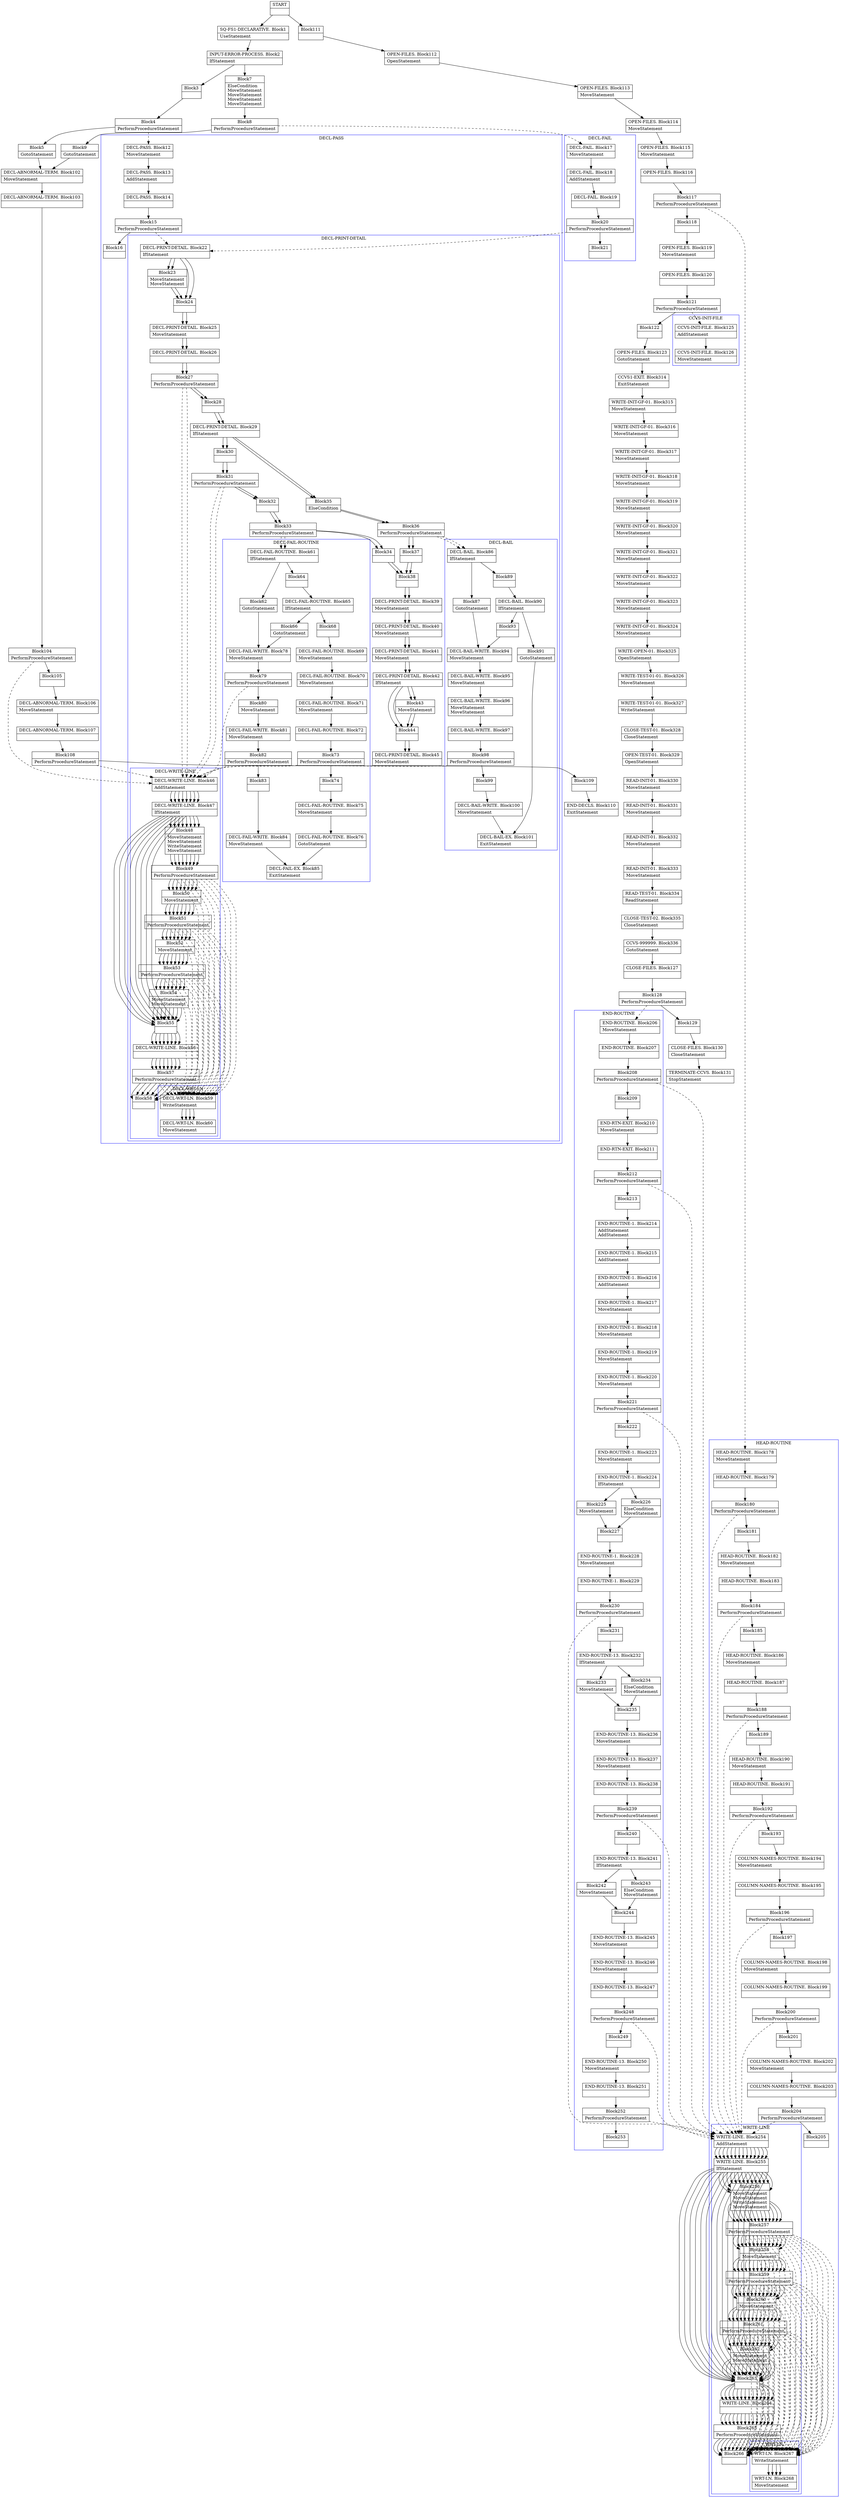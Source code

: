 digraph Cfg {
compound=true;
node [
shape = "record"
]

edge [
arrowtail = "empty"
]
Block0 [
label = "{START|}"
]
Block1 [
label = "{SQ-FS1-DECLARATIVE. Block1|UseStatement\l}"
]
Block2 [
label = "{INPUT-ERROR-PROCESS. Block2|IfStatement\l}"
]
Block3 [
label = "{Block3|}"
]
Block4 [
label = "{Block4|PerformProcedureStatement\l}"
]
subgraph cluster_1{
color = blue;
label = "DECL-PASS";
Block12 [
label = "{DECL-PASS. Block12|MoveStatement\l}"
]
Block13 [
label = "{DECL-PASS. Block13|AddStatement\l}"
]
Block14 [
label = "{DECL-PASS. Block14|}"
]
Block15 [
label = "{Block15|PerformProcedureStatement\l}"
]
subgraph cluster_3{
color = blue;
label = "DECL-PRINT-DETAIL";
Block22 [
label = "{DECL-PRINT-DETAIL. Block22|IfStatement\l}"
]
Block23 [
label = "{Block23|MoveStatement\lMoveStatement\l}"
]
Block24 [
label = "{Block24|}"
]
Block25 [
label = "{DECL-PRINT-DETAIL. Block25|MoveStatement\l}"
]
Block26 [
label = "{DECL-PRINT-DETAIL. Block26|}"
]
Block27 [
label = "{Block27|PerformProcedureStatement\l}"
]
subgraph cluster_5{
color = blue;
label = "DECL-WRITE-LINE";
Block46 [
label = "{DECL-WRITE-LINE. Block46|AddStatement\l}"
]
Block47 [
label = "{DECL-WRITE-LINE. Block47|IfStatement\l}"
]
Block48 [
label = "{Block48|MoveStatement\lMoveStatement\lWriteStatement\lMoveStatement\l}"
]
Block49 [
label = "{Block49|PerformProcedureStatement\l}"
]
subgraph cluster_9{
color = blue;
label = "DECL-WRT-LN";
Block59 [
label = "{DECL-WRT-LN. Block59|WriteStatement\l}"
]
Block60 [
label = "{DECL-WRT-LN. Block60|MoveStatement\l}"
]
Block59 -> Block60

}
Block49 -> Block59 [style=dashed]

Block50 [
label = "{Block50|MoveStatement\l}"
]
Block51 [
label = "{Block51|PerformProcedureStatement\l}"
]
subgraph cluster_10{
color = blue;
label = "DECL-WRT-LN";
Block59 [
label = "{DECL-WRT-LN. Block59|WriteStatement\l}"
]
Block60 [
label = "{DECL-WRT-LN. Block60|MoveStatement\l}"
]
Block59 -> Block60

}
Block51 -> Block59 [style=dashed]

Block52 [
label = "{Block52|MoveStatement\l}"
]
Block53 [
label = "{Block53|PerformProcedureStatement\l}"
]
subgraph cluster_11{
color = blue;
label = "DECL-WRT-LN";
Block59 [
label = "{DECL-WRT-LN. Block59|WriteStatement\l}"
]
Block60 [
label = "{DECL-WRT-LN. Block60|MoveStatement\l}"
]
Block59 -> Block60

}
Block53 -> Block59 [style=dashed]

Block54 [
label = "{Block54|MoveStatement\lMoveStatement\l}"
]
Block55 [
label = "{Block55|}"
]
Block56 [
label = "{DECL-WRITE-LINE. Block56|}"
]
Block57 [
label = "{Block57|PerformProcedureStatement\l}"
]
subgraph cluster_12{
color = blue;
label = "DECL-WRT-LN";
Block59 [
label = "{DECL-WRT-LN. Block59|WriteStatement\l}"
]
Block60 [
label = "{DECL-WRT-LN. Block60|MoveStatement\l}"
]
Block59 -> Block60

}
Block57 -> Block59 [style=dashed]

Block58 [
label = "{Block58|}"
]
Block46 -> Block47
Block47 -> Block48
Block47 -> Block55
Block48 -> Block49
Block49 -> Block50
Block50 -> Block51
Block51 -> Block52
Block52 -> Block53
Block53 -> Block54
Block54 -> Block55
Block55 -> Block56
Block56 -> Block57
Block57 -> Block58

}
Block27 -> Block46 [style=dashed]

Block28 [
label = "{Block28|}"
]
Block29 [
label = "{DECL-PRINT-DETAIL. Block29|IfStatement\l}"
]
Block30 [
label = "{Block30|}"
]
Block31 [
label = "{Block31|PerformProcedureStatement\l}"
]
subgraph cluster_6{
color = blue;
label = "DECL-WRITE-LINE";
Block46 [
label = "{DECL-WRITE-LINE. Block46|AddStatement\l}"
]
Block47 [
label = "{DECL-WRITE-LINE. Block47|IfStatement\l}"
]
Block48 [
label = "{Block48|MoveStatement\lMoveStatement\lWriteStatement\lMoveStatement\l}"
]
Block49 [
label = "{Block49|PerformProcedureStatement\l}"
]
Block49 -> Block59 [style=dashed]

Block50 [
label = "{Block50|MoveStatement\l}"
]
Block51 [
label = "{Block51|PerformProcedureStatement\l}"
]
Block51 -> Block59 [style=dashed]

Block52 [
label = "{Block52|MoveStatement\l}"
]
Block53 [
label = "{Block53|PerformProcedureStatement\l}"
]
Block53 -> Block59 [style=dashed]

Block54 [
label = "{Block54|MoveStatement\lMoveStatement\l}"
]
Block55 [
label = "{Block55|}"
]
Block56 [
label = "{DECL-WRITE-LINE. Block56|}"
]
Block57 [
label = "{Block57|PerformProcedureStatement\l}"
]
Block57 -> Block59 [style=dashed]

Block58 [
label = "{Block58|}"
]
Block46 -> Block47
Block47 -> Block48
Block47 -> Block55
Block48 -> Block49
Block49 -> Block50
Block50 -> Block51
Block51 -> Block52
Block52 -> Block53
Block53 -> Block54
Block54 -> Block55
Block55 -> Block56
Block56 -> Block57
Block57 -> Block58

}
Block31 -> Block46 [style=dashed]

Block32 [
label = "{Block32|}"
]
Block33 [
label = "{Block33|PerformProcedureStatement\l}"
]
subgraph cluster_7{
color = blue;
label = "DECL-FAIL-ROUTINE";
Block61 [
label = "{DECL-FAIL-ROUTINE. Block61|IfStatement\l}"
]
Block62 [
label = "{Block62|GotoStatement\l}"
]
Block78 [
label = "{DECL-FAIL-WRITE. Block78|MoveStatement\l}"
]
Block79 [
label = "{Block79|PerformProcedureStatement\l}"
]
subgraph cluster_14{
color = blue;
label = "DECL-WRITE-LINE";
Block46 [
label = "{DECL-WRITE-LINE. Block46|AddStatement\l}"
]
Block47 [
label = "{DECL-WRITE-LINE. Block47|IfStatement\l}"
]
Block48 [
label = "{Block48|MoveStatement\lMoveStatement\lWriteStatement\lMoveStatement\l}"
]
Block49 [
label = "{Block49|PerformProcedureStatement\l}"
]
Block49 -> Block59 [style=dashed]

Block50 [
label = "{Block50|MoveStatement\l}"
]
Block51 [
label = "{Block51|PerformProcedureStatement\l}"
]
Block51 -> Block59 [style=dashed]

Block52 [
label = "{Block52|MoveStatement\l}"
]
Block53 [
label = "{Block53|PerformProcedureStatement\l}"
]
Block53 -> Block59 [style=dashed]

Block54 [
label = "{Block54|MoveStatement\lMoveStatement\l}"
]
Block55 [
label = "{Block55|}"
]
Block56 [
label = "{DECL-WRITE-LINE. Block56|}"
]
Block57 [
label = "{Block57|PerformProcedureStatement\l}"
]
Block57 -> Block59 [style=dashed]

Block58 [
label = "{Block58|}"
]
Block46 -> Block47
Block47 -> Block48
Block47 -> Block55
Block48 -> Block49
Block49 -> Block50
Block50 -> Block51
Block51 -> Block52
Block52 -> Block53
Block53 -> Block54
Block54 -> Block55
Block55 -> Block56
Block56 -> Block57
Block57 -> Block58

}
Block79 -> Block46 [style=dashed]

Block80 [
label = "{Block80|MoveStatement\l}"
]
Block81 [
label = "{DECL-FAIL-WRITE. Block81|MoveStatement\l}"
]
Block82 [
label = "{Block82|PerformProcedureStatement\l}"
]
subgraph cluster_15{
color = blue;
label = "DECL-WRITE-LINE";
Block46 [
label = "{DECL-WRITE-LINE. Block46|AddStatement\l}"
]
Block47 [
label = "{DECL-WRITE-LINE. Block47|IfStatement\l}"
]
Block48 [
label = "{Block48|MoveStatement\lMoveStatement\lWriteStatement\lMoveStatement\l}"
]
Block49 [
label = "{Block49|PerformProcedureStatement\l}"
]
Block49 -> Block59 [style=dashed]

Block50 [
label = "{Block50|MoveStatement\l}"
]
Block51 [
label = "{Block51|PerformProcedureStatement\l}"
]
Block51 -> Block59 [style=dashed]

Block52 [
label = "{Block52|MoveStatement\l}"
]
Block53 [
label = "{Block53|PerformProcedureStatement\l}"
]
Block53 -> Block59 [style=dashed]

Block54 [
label = "{Block54|MoveStatement\lMoveStatement\l}"
]
Block55 [
label = "{Block55|}"
]
Block56 [
label = "{DECL-WRITE-LINE. Block56|}"
]
Block57 [
label = "{Block57|PerformProcedureStatement\l}"
]
Block57 -> Block59 [style=dashed]

Block58 [
label = "{Block58|}"
]
Block46 -> Block47
Block47 -> Block48
Block47 -> Block55
Block48 -> Block49
Block49 -> Block50
Block50 -> Block51
Block51 -> Block52
Block52 -> Block53
Block53 -> Block54
Block54 -> Block55
Block55 -> Block56
Block56 -> Block57
Block57 -> Block58

}
Block82 -> Block46 [style=dashed]

Block83 [
label = "{Block83|}"
]
Block84 [
label = "{DECL-FAIL-WRITE. Block84|MoveStatement\l}"
]
Block85 [
label = "{DECL-FAIL-EX. Block85|ExitStatement\l}"
]
Block64 [
label = "{Block64|}"
]
Block65 [
label = "{DECL-FAIL-ROUTINE. Block65|IfStatement\l}"
]
Block66 [
label = "{Block66|GotoStatement\l}"
]
Block68 [
label = "{Block68|}"
]
Block69 [
label = "{DECL-FAIL-ROUTINE. Block69|MoveStatement\l}"
]
Block70 [
label = "{DECL-FAIL-ROUTINE. Block70|MoveStatement\l}"
]
Block71 [
label = "{DECL-FAIL-ROUTINE. Block71|MoveStatement\l}"
]
Block72 [
label = "{DECL-FAIL-ROUTINE. Block72|}"
]
Block73 [
label = "{Block73|PerformProcedureStatement\l}"
]
subgraph cluster_13{
color = blue;
label = "DECL-WRITE-LINE";
Block46 [
label = "{DECL-WRITE-LINE. Block46|AddStatement\l}"
]
Block47 [
label = "{DECL-WRITE-LINE. Block47|IfStatement\l}"
]
Block48 [
label = "{Block48|MoveStatement\lMoveStatement\lWriteStatement\lMoveStatement\l}"
]
Block49 [
label = "{Block49|PerformProcedureStatement\l}"
]
Block49 -> Block59 [style=dashed]

Block50 [
label = "{Block50|MoveStatement\l}"
]
Block51 [
label = "{Block51|PerformProcedureStatement\l}"
]
Block51 -> Block59 [style=dashed]

Block52 [
label = "{Block52|MoveStatement\l}"
]
Block53 [
label = "{Block53|PerformProcedureStatement\l}"
]
Block53 -> Block59 [style=dashed]

Block54 [
label = "{Block54|MoveStatement\lMoveStatement\l}"
]
Block55 [
label = "{Block55|}"
]
Block56 [
label = "{DECL-WRITE-LINE. Block56|}"
]
Block57 [
label = "{Block57|PerformProcedureStatement\l}"
]
Block57 -> Block59 [style=dashed]

Block58 [
label = "{Block58|}"
]
Block46 -> Block47
Block47 -> Block48
Block47 -> Block55
Block48 -> Block49
Block49 -> Block50
Block50 -> Block51
Block51 -> Block52
Block52 -> Block53
Block53 -> Block54
Block54 -> Block55
Block55 -> Block56
Block56 -> Block57
Block57 -> Block58

}
Block73 -> Block46 [style=dashed]

Block74 [
label = "{Block74|}"
]
Block75 [
label = "{DECL-FAIL-ROUTINE. Block75|MoveStatement\l}"
]
Block76 [
label = "{DECL-FAIL-ROUTINE. Block76|GotoStatement\l}"
]
Block61 -> Block62
Block61 -> Block64
Block62 -> Block78
Block78 -> Block79
Block79 -> Block80
Block80 -> Block81
Block81 -> Block82
Block82 -> Block83
Block83 -> Block84
Block84 -> Block85
Block64 -> Block65
Block65 -> Block66
Block65 -> Block68
Block66 -> Block78
Block68 -> Block69
Block69 -> Block70
Block70 -> Block71
Block71 -> Block72
Block72 -> Block73
Block73 -> Block74
Block74 -> Block75
Block75 -> Block76
Block76 -> Block85

}
Block33 -> Block61 [style=dashed]

Block34 [
label = "{Block34|}"
]
Block38 [
label = "{Block38|}"
]
Block39 [
label = "{DECL-PRINT-DETAIL. Block39|MoveStatement\l}"
]
Block40 [
label = "{DECL-PRINT-DETAIL. Block40|MoveStatement\l}"
]
Block41 [
label = "{DECL-PRINT-DETAIL. Block41|MoveStatement\l}"
]
Block42 [
label = "{DECL-PRINT-DETAIL. Block42|IfStatement\l}"
]
Block43 [
label = "{Block43|MoveStatement\l}"
]
Block44 [
label = "{Block44|}"
]
Block45 [
label = "{DECL-PRINT-DETAIL. Block45|MoveStatement\l}"
]
Block35 [
label = "{Block35|ElseCondition\l}"
]
Block36 [
label = "{Block36|PerformProcedureStatement\l}"
]
subgraph cluster_8{
color = blue;
label = "DECL-BAIL";
Block86 [
label = "{DECL-BAIL. Block86|IfStatement\l}"
]
Block87 [
label = "{Block87|GotoStatement\l}"
]
Block94 [
label = "{DECL-BAIL-WRITE. Block94|MoveStatement\l}"
]
Block95 [
label = "{DECL-BAIL-WRITE. Block95|MoveStatement\l}"
]
Block96 [
label = "{DECL-BAIL-WRITE. Block96|MoveStatement\lMoveStatement\l}"
]
Block97 [
label = "{DECL-BAIL-WRITE. Block97|}"
]
Block98 [
label = "{Block98|PerformProcedureStatement\l}"
]
subgraph cluster_16{
color = blue;
label = "DECL-WRITE-LINE";
Block46 [
label = "{DECL-WRITE-LINE. Block46|AddStatement\l}"
]
Block47 [
label = "{DECL-WRITE-LINE. Block47|IfStatement\l}"
]
Block48 [
label = "{Block48|MoveStatement\lMoveStatement\lWriteStatement\lMoveStatement\l}"
]
Block49 [
label = "{Block49|PerformProcedureStatement\l}"
]
Block49 -> Block59 [style=dashed]

Block50 [
label = "{Block50|MoveStatement\l}"
]
Block51 [
label = "{Block51|PerformProcedureStatement\l}"
]
Block51 -> Block59 [style=dashed]

Block52 [
label = "{Block52|MoveStatement\l}"
]
Block53 [
label = "{Block53|PerformProcedureStatement\l}"
]
Block53 -> Block59 [style=dashed]

Block54 [
label = "{Block54|MoveStatement\lMoveStatement\l}"
]
Block55 [
label = "{Block55|}"
]
Block56 [
label = "{DECL-WRITE-LINE. Block56|}"
]
Block57 [
label = "{Block57|PerformProcedureStatement\l}"
]
Block57 -> Block59 [style=dashed]

Block58 [
label = "{Block58|}"
]
Block46 -> Block47
Block47 -> Block48
Block47 -> Block55
Block48 -> Block49
Block49 -> Block50
Block50 -> Block51
Block51 -> Block52
Block52 -> Block53
Block53 -> Block54
Block54 -> Block55
Block55 -> Block56
Block56 -> Block57
Block57 -> Block58

}
Block98 -> Block46 [style=dashed]

Block99 [
label = "{Block99|}"
]
Block100 [
label = "{DECL-BAIL-WRITE. Block100|MoveStatement\l}"
]
Block101 [
label = "{DECL-BAIL-EX. Block101|ExitStatement\l}"
]
Block89 [
label = "{Block89|}"
]
Block90 [
label = "{DECL-BAIL. Block90|IfStatement\l}"
]
Block91 [
label = "{Block91|GotoStatement\l}"
]
Block93 [
label = "{Block93|}"
]
Block86 -> Block87
Block86 -> Block89
Block87 -> Block94
Block94 -> Block95
Block95 -> Block96
Block96 -> Block97
Block97 -> Block98
Block98 -> Block99
Block99 -> Block100
Block100 -> Block101
Block89 -> Block90
Block90 -> Block91
Block90 -> Block93
Block91 -> Block101
Block93 -> Block94

}
Block36 -> Block86 [style=dashed]

Block37 [
label = "{Block37|}"
]
Block22 -> Block23
Block22 -> Block24
Block23 -> Block24
Block24 -> Block25
Block25 -> Block26
Block26 -> Block27
Block27 -> Block28
Block28 -> Block29
Block29 -> Block30
Block29 -> Block35
Block30 -> Block31
Block31 -> Block32
Block32 -> Block33
Block33 -> Block34
Block34 -> Block38
Block38 -> Block39
Block39 -> Block40
Block40 -> Block41
Block41 -> Block42
Block42 -> Block43
Block42 -> Block44
Block43 -> Block44
Block44 -> Block45
Block35 -> Block36
Block36 -> Block37
Block37 -> Block38

}
Block15 -> Block22 [style=dashed]

Block16 [
label = "{Block16|}"
]
Block12 -> Block13
Block13 -> Block14
Block14 -> Block15
Block15 -> Block16

}
Block4 -> Block12 [style=dashed]

Block5 [
label = "{Block5|GotoStatement\l}"
]
Block102 [
label = "{DECL-ABNORMAL-TERM. Block102|MoveStatement\l}"
]
Block103 [
label = "{DECL-ABNORMAL-TERM. Block103|}"
]
Block104 [
label = "{Block104|PerformProcedureStatement\l}"
]
subgraph cluster_17{
color = blue;
label = "DECL-WRITE-LINE";
Block46 [
label = "{DECL-WRITE-LINE. Block46|AddStatement\l}"
]
Block47 [
label = "{DECL-WRITE-LINE. Block47|IfStatement\l}"
]
Block48 [
label = "{Block48|MoveStatement\lMoveStatement\lWriteStatement\lMoveStatement\l}"
]
Block49 [
label = "{Block49|PerformProcedureStatement\l}"
]
Block49 -> Block59 [style=dashed]

Block50 [
label = "{Block50|MoveStatement\l}"
]
Block51 [
label = "{Block51|PerformProcedureStatement\l}"
]
Block51 -> Block59 [style=dashed]

Block52 [
label = "{Block52|MoveStatement\l}"
]
Block53 [
label = "{Block53|PerformProcedureStatement\l}"
]
Block53 -> Block59 [style=dashed]

Block54 [
label = "{Block54|MoveStatement\lMoveStatement\l}"
]
Block55 [
label = "{Block55|}"
]
Block56 [
label = "{DECL-WRITE-LINE. Block56|}"
]
Block57 [
label = "{Block57|PerformProcedureStatement\l}"
]
Block57 -> Block59 [style=dashed]

Block58 [
label = "{Block58|}"
]
Block46 -> Block47
Block47 -> Block48
Block47 -> Block55
Block48 -> Block49
Block49 -> Block50
Block50 -> Block51
Block51 -> Block52
Block52 -> Block53
Block53 -> Block54
Block54 -> Block55
Block55 -> Block56
Block56 -> Block57
Block57 -> Block58

}
Block104 -> Block46 [style=dashed]

Block105 [
label = "{Block105|}"
]
Block106 [
label = "{DECL-ABNORMAL-TERM. Block106|MoveStatement\l}"
]
Block107 [
label = "{DECL-ABNORMAL-TERM. Block107|}"
]
Block108 [
label = "{Block108|PerformProcedureStatement\l}"
]
subgraph cluster_18{
color = blue;
label = "DECL-WRITE-LINE";
Block46 [
label = "{DECL-WRITE-LINE. Block46|AddStatement\l}"
]
Block47 [
label = "{DECL-WRITE-LINE. Block47|IfStatement\l}"
]
Block48 [
label = "{Block48|MoveStatement\lMoveStatement\lWriteStatement\lMoveStatement\l}"
]
Block49 [
label = "{Block49|PerformProcedureStatement\l}"
]
Block49 -> Block59 [style=dashed]

Block50 [
label = "{Block50|MoveStatement\l}"
]
Block51 [
label = "{Block51|PerformProcedureStatement\l}"
]
Block51 -> Block59 [style=dashed]

Block52 [
label = "{Block52|MoveStatement\l}"
]
Block53 [
label = "{Block53|PerformProcedureStatement\l}"
]
Block53 -> Block59 [style=dashed]

Block54 [
label = "{Block54|MoveStatement\lMoveStatement\l}"
]
Block55 [
label = "{Block55|}"
]
Block56 [
label = "{DECL-WRITE-LINE. Block56|}"
]
Block57 [
label = "{Block57|PerformProcedureStatement\l}"
]
Block57 -> Block59 [style=dashed]

Block58 [
label = "{Block58|}"
]
Block46 -> Block47
Block47 -> Block48
Block47 -> Block55
Block48 -> Block49
Block49 -> Block50
Block50 -> Block51
Block51 -> Block52
Block52 -> Block53
Block53 -> Block54
Block54 -> Block55
Block55 -> Block56
Block56 -> Block57
Block57 -> Block58

}
Block108 -> Block46 [style=dashed]

Block109 [
label = "{Block109|}"
]
Block110 [
label = "{END-DECLS. Block110|ExitStatement\l}"
]
Block7 [
label = "{Block7|ElseCondition\lMoveStatement\lMoveStatement\lMoveStatement\lMoveStatement\l}"
]
Block8 [
label = "{Block8|PerformProcedureStatement\l}"
]
subgraph cluster_2{
color = blue;
label = "DECL-FAIL";
Block17 [
label = "{DECL-FAIL. Block17|MoveStatement\l}"
]
Block18 [
label = "{DECL-FAIL. Block18|AddStatement\l}"
]
Block19 [
label = "{DECL-FAIL. Block19|}"
]
Block20 [
label = "{Block20|PerformProcedureStatement\l}"
]
subgraph cluster_4{
color = blue;
label = "DECL-PRINT-DETAIL";
Block22 [
label = "{DECL-PRINT-DETAIL. Block22|IfStatement\l}"
]
Block23 [
label = "{Block23|MoveStatement\lMoveStatement\l}"
]
Block24 [
label = "{Block24|}"
]
Block25 [
label = "{DECL-PRINT-DETAIL. Block25|MoveStatement\l}"
]
Block26 [
label = "{DECL-PRINT-DETAIL. Block26|}"
]
Block27 [
label = "{Block27|PerformProcedureStatement\l}"
]
Block27 -> Block46 [style=dashed]

Block28 [
label = "{Block28|}"
]
Block29 [
label = "{DECL-PRINT-DETAIL. Block29|IfStatement\l}"
]
Block30 [
label = "{Block30|}"
]
Block31 [
label = "{Block31|PerformProcedureStatement\l}"
]
Block31 -> Block46 [style=dashed]

Block32 [
label = "{Block32|}"
]
Block33 [
label = "{Block33|PerformProcedureStatement\l}"
]
Block33 -> Block61 [style=dashed]

Block34 [
label = "{Block34|}"
]
Block38 [
label = "{Block38|}"
]
Block39 [
label = "{DECL-PRINT-DETAIL. Block39|MoveStatement\l}"
]
Block40 [
label = "{DECL-PRINT-DETAIL. Block40|MoveStatement\l}"
]
Block41 [
label = "{DECL-PRINT-DETAIL. Block41|MoveStatement\l}"
]
Block42 [
label = "{DECL-PRINT-DETAIL. Block42|IfStatement\l}"
]
Block43 [
label = "{Block43|MoveStatement\l}"
]
Block44 [
label = "{Block44|}"
]
Block45 [
label = "{DECL-PRINT-DETAIL. Block45|MoveStatement\l}"
]
Block35 [
label = "{Block35|ElseCondition\l}"
]
Block36 [
label = "{Block36|PerformProcedureStatement\l}"
]
Block36 -> Block86 [style=dashed]

Block37 [
label = "{Block37|}"
]
Block22 -> Block23
Block22 -> Block24
Block23 -> Block24
Block24 -> Block25
Block25 -> Block26
Block26 -> Block27
Block27 -> Block28
Block28 -> Block29
Block29 -> Block30
Block29 -> Block35
Block30 -> Block31
Block31 -> Block32
Block32 -> Block33
Block33 -> Block34
Block34 -> Block38
Block38 -> Block39
Block39 -> Block40
Block40 -> Block41
Block41 -> Block42
Block42 -> Block43
Block42 -> Block44
Block43 -> Block44
Block44 -> Block45
Block35 -> Block36
Block36 -> Block37
Block37 -> Block38

}
Block20 -> Block22 [style=dashed]

Block21 [
label = "{Block21|}"
]
Block17 -> Block18
Block18 -> Block19
Block19 -> Block20
Block20 -> Block21

}
Block8 -> Block17 [style=dashed]

Block9 [
label = "{Block9|GotoStatement\l}"
]
Block111 [
label = "{Block111|}"
]
Block112 [
label = "{OPEN-FILES. Block112|OpenStatement\l}"
]
Block113 [
label = "{OPEN-FILES. Block113|MoveStatement\l}"
]
Block114 [
label = "{OPEN-FILES. Block114|MoveStatement\l}"
]
Block115 [
label = "{OPEN-FILES. Block115|MoveStatement\l}"
]
Block116 [
label = "{OPEN-FILES. Block116|}"
]
Block117 [
label = "{Block117|PerformProcedureStatement\l}"
]
subgraph cluster_19{
color = blue;
label = "HEAD-ROUTINE";
Block178 [
label = "{HEAD-ROUTINE. Block178|MoveStatement\l}"
]
Block179 [
label = "{HEAD-ROUTINE. Block179|}"
]
Block180 [
label = "{Block180|PerformProcedureStatement\l}"
]
subgraph cluster_30{
color = blue;
label = "WRITE-LINE";
Block254 [
label = "{WRITE-LINE. Block254|AddStatement\l}"
]
Block255 [
label = "{WRITE-LINE. Block255|IfStatement\l}"
]
Block256 [
label = "{Block256|MoveStatement\lMoveStatement\lWriteStatement\lMoveStatement\l}"
]
Block257 [
label = "{Block257|PerformProcedureStatement\l}"
]
subgraph cluster_44{
color = blue;
label = "WRT-LN";
Block267 [
label = "{WRT-LN. Block267|WriteStatement\l}"
]
Block268 [
label = "{WRT-LN. Block268|MoveStatement\l}"
]
Block267 -> Block268

}
Block257 -> Block267 [style=dashed]

Block258 [
label = "{Block258|MoveStatement\l}"
]
Block259 [
label = "{Block259|PerformProcedureStatement\l}"
]
subgraph cluster_45{
color = blue;
label = "WRT-LN";
Block267 [
label = "{WRT-LN. Block267|WriteStatement\l}"
]
Block268 [
label = "{WRT-LN. Block268|MoveStatement\l}"
]
Block267 -> Block268

}
Block259 -> Block267 [style=dashed]

Block260 [
label = "{Block260|MoveStatement\l}"
]
Block261 [
label = "{Block261|PerformProcedureStatement\l}"
]
subgraph cluster_46{
color = blue;
label = "WRT-LN";
Block267 [
label = "{WRT-LN. Block267|WriteStatement\l}"
]
Block268 [
label = "{WRT-LN. Block268|MoveStatement\l}"
]
Block267 -> Block268

}
Block261 -> Block267 [style=dashed]

Block262 [
label = "{Block262|MoveStatement\lMoveStatement\l}"
]
Block263 [
label = "{Block263|}"
]
Block264 [
label = "{WRITE-LINE. Block264|}"
]
Block265 [
label = "{Block265|PerformProcedureStatement\l}"
]
subgraph cluster_47{
color = blue;
label = "WRT-LN";
Block267 [
label = "{WRT-LN. Block267|WriteStatement\l}"
]
Block268 [
label = "{WRT-LN. Block268|MoveStatement\l}"
]
Block267 -> Block268

}
Block265 -> Block267 [style=dashed]

Block266 [
label = "{Block266|}"
]
Block254 -> Block255
Block255 -> Block256
Block255 -> Block263
Block256 -> Block257
Block257 -> Block258
Block258 -> Block259
Block259 -> Block260
Block260 -> Block261
Block261 -> Block262
Block262 -> Block263
Block263 -> Block264
Block264 -> Block265
Block265 -> Block266

}
Block180 -> Block254 [style=dashed]

Block181 [
label = "{Block181|}"
]
Block182 [
label = "{HEAD-ROUTINE. Block182|MoveStatement\l}"
]
Block183 [
label = "{HEAD-ROUTINE. Block183|}"
]
Block184 [
label = "{Block184|PerformProcedureStatement\l}"
]
subgraph cluster_31{
color = blue;
label = "WRITE-LINE";
Block254 [
label = "{WRITE-LINE. Block254|AddStatement\l}"
]
Block255 [
label = "{WRITE-LINE. Block255|IfStatement\l}"
]
Block256 [
label = "{Block256|MoveStatement\lMoveStatement\lWriteStatement\lMoveStatement\l}"
]
Block257 [
label = "{Block257|PerformProcedureStatement\l}"
]
Block257 -> Block267 [style=dashed]

Block258 [
label = "{Block258|MoveStatement\l}"
]
Block259 [
label = "{Block259|PerformProcedureStatement\l}"
]
Block259 -> Block267 [style=dashed]

Block260 [
label = "{Block260|MoveStatement\l}"
]
Block261 [
label = "{Block261|PerformProcedureStatement\l}"
]
Block261 -> Block267 [style=dashed]

Block262 [
label = "{Block262|MoveStatement\lMoveStatement\l}"
]
Block263 [
label = "{Block263|}"
]
Block264 [
label = "{WRITE-LINE. Block264|}"
]
Block265 [
label = "{Block265|PerformProcedureStatement\l}"
]
Block265 -> Block267 [style=dashed]

Block266 [
label = "{Block266|}"
]
Block254 -> Block255
Block255 -> Block256
Block255 -> Block263
Block256 -> Block257
Block257 -> Block258
Block258 -> Block259
Block259 -> Block260
Block260 -> Block261
Block261 -> Block262
Block262 -> Block263
Block263 -> Block264
Block264 -> Block265
Block265 -> Block266

}
Block184 -> Block254 [style=dashed]

Block185 [
label = "{Block185|}"
]
Block186 [
label = "{HEAD-ROUTINE. Block186|MoveStatement\l}"
]
Block187 [
label = "{HEAD-ROUTINE. Block187|}"
]
Block188 [
label = "{Block188|PerformProcedureStatement\l}"
]
subgraph cluster_32{
color = blue;
label = "WRITE-LINE";
Block254 [
label = "{WRITE-LINE. Block254|AddStatement\l}"
]
Block255 [
label = "{WRITE-LINE. Block255|IfStatement\l}"
]
Block256 [
label = "{Block256|MoveStatement\lMoveStatement\lWriteStatement\lMoveStatement\l}"
]
Block257 [
label = "{Block257|PerformProcedureStatement\l}"
]
Block257 -> Block267 [style=dashed]

Block258 [
label = "{Block258|MoveStatement\l}"
]
Block259 [
label = "{Block259|PerformProcedureStatement\l}"
]
Block259 -> Block267 [style=dashed]

Block260 [
label = "{Block260|MoveStatement\l}"
]
Block261 [
label = "{Block261|PerformProcedureStatement\l}"
]
Block261 -> Block267 [style=dashed]

Block262 [
label = "{Block262|MoveStatement\lMoveStatement\l}"
]
Block263 [
label = "{Block263|}"
]
Block264 [
label = "{WRITE-LINE. Block264|}"
]
Block265 [
label = "{Block265|PerformProcedureStatement\l}"
]
Block265 -> Block267 [style=dashed]

Block266 [
label = "{Block266|}"
]
Block254 -> Block255
Block255 -> Block256
Block255 -> Block263
Block256 -> Block257
Block257 -> Block258
Block258 -> Block259
Block259 -> Block260
Block260 -> Block261
Block261 -> Block262
Block262 -> Block263
Block263 -> Block264
Block264 -> Block265
Block265 -> Block266

}
Block188 -> Block254 [style=dashed]

Block189 [
label = "{Block189|}"
]
Block190 [
label = "{HEAD-ROUTINE. Block190|MoveStatement\l}"
]
Block191 [
label = "{HEAD-ROUTINE. Block191|}"
]
Block192 [
label = "{Block192|PerformProcedureStatement\l}"
]
subgraph cluster_33{
color = blue;
label = "WRITE-LINE";
Block254 [
label = "{WRITE-LINE. Block254|AddStatement\l}"
]
Block255 [
label = "{WRITE-LINE. Block255|IfStatement\l}"
]
Block256 [
label = "{Block256|MoveStatement\lMoveStatement\lWriteStatement\lMoveStatement\l}"
]
Block257 [
label = "{Block257|PerformProcedureStatement\l}"
]
Block257 -> Block267 [style=dashed]

Block258 [
label = "{Block258|MoveStatement\l}"
]
Block259 [
label = "{Block259|PerformProcedureStatement\l}"
]
Block259 -> Block267 [style=dashed]

Block260 [
label = "{Block260|MoveStatement\l}"
]
Block261 [
label = "{Block261|PerformProcedureStatement\l}"
]
Block261 -> Block267 [style=dashed]

Block262 [
label = "{Block262|MoveStatement\lMoveStatement\l}"
]
Block263 [
label = "{Block263|}"
]
Block264 [
label = "{WRITE-LINE. Block264|}"
]
Block265 [
label = "{Block265|PerformProcedureStatement\l}"
]
Block265 -> Block267 [style=dashed]

Block266 [
label = "{Block266|}"
]
Block254 -> Block255
Block255 -> Block256
Block255 -> Block263
Block256 -> Block257
Block257 -> Block258
Block258 -> Block259
Block259 -> Block260
Block260 -> Block261
Block261 -> Block262
Block262 -> Block263
Block263 -> Block264
Block264 -> Block265
Block265 -> Block266

}
Block192 -> Block254 [style=dashed]

Block193 [
label = "{Block193|}"
]
Block194 [
label = "{COLUMN-NAMES-ROUTINE. Block194|MoveStatement\l}"
]
Block195 [
label = "{COLUMN-NAMES-ROUTINE. Block195|}"
]
Block196 [
label = "{Block196|PerformProcedureStatement\l}"
]
subgraph cluster_34{
color = blue;
label = "WRITE-LINE";
Block254 [
label = "{WRITE-LINE. Block254|AddStatement\l}"
]
Block255 [
label = "{WRITE-LINE. Block255|IfStatement\l}"
]
Block256 [
label = "{Block256|MoveStatement\lMoveStatement\lWriteStatement\lMoveStatement\l}"
]
Block257 [
label = "{Block257|PerformProcedureStatement\l}"
]
Block257 -> Block267 [style=dashed]

Block258 [
label = "{Block258|MoveStatement\l}"
]
Block259 [
label = "{Block259|PerformProcedureStatement\l}"
]
Block259 -> Block267 [style=dashed]

Block260 [
label = "{Block260|MoveStatement\l}"
]
Block261 [
label = "{Block261|PerformProcedureStatement\l}"
]
Block261 -> Block267 [style=dashed]

Block262 [
label = "{Block262|MoveStatement\lMoveStatement\l}"
]
Block263 [
label = "{Block263|}"
]
Block264 [
label = "{WRITE-LINE. Block264|}"
]
Block265 [
label = "{Block265|PerformProcedureStatement\l}"
]
Block265 -> Block267 [style=dashed]

Block266 [
label = "{Block266|}"
]
Block254 -> Block255
Block255 -> Block256
Block255 -> Block263
Block256 -> Block257
Block257 -> Block258
Block258 -> Block259
Block259 -> Block260
Block260 -> Block261
Block261 -> Block262
Block262 -> Block263
Block263 -> Block264
Block264 -> Block265
Block265 -> Block266

}
Block196 -> Block254 [style=dashed]

Block197 [
label = "{Block197|}"
]
Block198 [
label = "{COLUMN-NAMES-ROUTINE. Block198|MoveStatement\l}"
]
Block199 [
label = "{COLUMN-NAMES-ROUTINE. Block199|}"
]
Block200 [
label = "{Block200|PerformProcedureStatement\l}"
]
subgraph cluster_35{
color = blue;
label = "WRITE-LINE";
Block254 [
label = "{WRITE-LINE. Block254|AddStatement\l}"
]
Block255 [
label = "{WRITE-LINE. Block255|IfStatement\l}"
]
Block256 [
label = "{Block256|MoveStatement\lMoveStatement\lWriteStatement\lMoveStatement\l}"
]
Block257 [
label = "{Block257|PerformProcedureStatement\l}"
]
Block257 -> Block267 [style=dashed]

Block258 [
label = "{Block258|MoveStatement\l}"
]
Block259 [
label = "{Block259|PerformProcedureStatement\l}"
]
Block259 -> Block267 [style=dashed]

Block260 [
label = "{Block260|MoveStatement\l}"
]
Block261 [
label = "{Block261|PerformProcedureStatement\l}"
]
Block261 -> Block267 [style=dashed]

Block262 [
label = "{Block262|MoveStatement\lMoveStatement\l}"
]
Block263 [
label = "{Block263|}"
]
Block264 [
label = "{WRITE-LINE. Block264|}"
]
Block265 [
label = "{Block265|PerformProcedureStatement\l}"
]
Block265 -> Block267 [style=dashed]

Block266 [
label = "{Block266|}"
]
Block254 -> Block255
Block255 -> Block256
Block255 -> Block263
Block256 -> Block257
Block257 -> Block258
Block258 -> Block259
Block259 -> Block260
Block260 -> Block261
Block261 -> Block262
Block262 -> Block263
Block263 -> Block264
Block264 -> Block265
Block265 -> Block266

}
Block200 -> Block254 [style=dashed]

Block201 [
label = "{Block201|}"
]
Block202 [
label = "{COLUMN-NAMES-ROUTINE. Block202|MoveStatement\l}"
]
Block203 [
label = "{COLUMN-NAMES-ROUTINE. Block203|}"
]
Block204 [
label = "{Block204|PerformProcedureStatement\l}"
]
subgraph cluster_36{
color = blue;
label = "WRITE-LINE";
Block254 [
label = "{WRITE-LINE. Block254|AddStatement\l}"
]
Block255 [
label = "{WRITE-LINE. Block255|IfStatement\l}"
]
Block256 [
label = "{Block256|MoveStatement\lMoveStatement\lWriteStatement\lMoveStatement\l}"
]
Block257 [
label = "{Block257|PerformProcedureStatement\l}"
]
Block257 -> Block267 [style=dashed]

Block258 [
label = "{Block258|MoveStatement\l}"
]
Block259 [
label = "{Block259|PerformProcedureStatement\l}"
]
Block259 -> Block267 [style=dashed]

Block260 [
label = "{Block260|MoveStatement\l}"
]
Block261 [
label = "{Block261|PerformProcedureStatement\l}"
]
Block261 -> Block267 [style=dashed]

Block262 [
label = "{Block262|MoveStatement\lMoveStatement\l}"
]
Block263 [
label = "{Block263|}"
]
Block264 [
label = "{WRITE-LINE. Block264|}"
]
Block265 [
label = "{Block265|PerformProcedureStatement\l}"
]
Block265 -> Block267 [style=dashed]

Block266 [
label = "{Block266|}"
]
Block254 -> Block255
Block255 -> Block256
Block255 -> Block263
Block256 -> Block257
Block257 -> Block258
Block258 -> Block259
Block259 -> Block260
Block260 -> Block261
Block261 -> Block262
Block262 -> Block263
Block263 -> Block264
Block264 -> Block265
Block265 -> Block266

}
Block204 -> Block254 [style=dashed]

Block205 [
label = "{Block205|}"
]
Block178 -> Block179
Block179 -> Block180
Block180 -> Block181
Block181 -> Block182
Block182 -> Block183
Block183 -> Block184
Block184 -> Block185
Block185 -> Block186
Block186 -> Block187
Block187 -> Block188
Block188 -> Block189
Block189 -> Block190
Block190 -> Block191
Block191 -> Block192
Block192 -> Block193
Block193 -> Block194
Block194 -> Block195
Block195 -> Block196
Block196 -> Block197
Block197 -> Block198
Block198 -> Block199
Block199 -> Block200
Block200 -> Block201
Block201 -> Block202
Block202 -> Block203
Block203 -> Block204
Block204 -> Block205

}
Block117 -> Block178 [style=dashed]

Block118 [
label = "{Block118|}"
]
Block119 [
label = "{OPEN-FILES. Block119|MoveStatement\l}"
]
Block120 [
label = "{OPEN-FILES. Block120|}"
]
Block121 [
label = "{Block121|PerformProcedureStatement\l}"
]
subgraph cluster_20{
color = blue;
label = "CCVS-INIT-FILE";
Block125 [
label = "{CCVS-INIT-FILE. Block125|AddStatement\l}"
]
Block126 [
label = "{CCVS-INIT-FILE. Block126|MoveStatement\l}"
]
Block125 -> Block126

}
Block121 -> Block125 [style=dashed]

Block122 [
label = "{Block122|}"
]
Block123 [
label = "{OPEN-FILES. Block123|GotoStatement\l}"
]
Block314 [
label = "{CCVS1-EXIT. Block314|ExitStatement\l}"
]
Block315 [
label = "{WRITE-INIT-GF-01. Block315|MoveStatement\l}"
]
Block316 [
label = "{WRITE-INIT-GF-01. Block316|MoveStatement\l}"
]
Block317 [
label = "{WRITE-INIT-GF-01. Block317|MoveStatement\l}"
]
Block318 [
label = "{WRITE-INIT-GF-01. Block318|MoveStatement\l}"
]
Block319 [
label = "{WRITE-INIT-GF-01. Block319|MoveStatement\l}"
]
Block320 [
label = "{WRITE-INIT-GF-01. Block320|MoveStatement\l}"
]
Block321 [
label = "{WRITE-INIT-GF-01. Block321|MoveStatement\l}"
]
Block322 [
label = "{WRITE-INIT-GF-01. Block322|MoveStatement\l}"
]
Block323 [
label = "{WRITE-INIT-GF-01. Block323|MoveStatement\l}"
]
Block324 [
label = "{WRITE-INIT-GF-01. Block324|MoveStatement\l}"
]
Block325 [
label = "{WRITE-OPEN-01. Block325|OpenStatement\l}"
]
Block326 [
label = "{WRITE-TEST-01-01. Block326|MoveStatement\l}"
]
Block327 [
label = "{WRITE-TEST-01-01. Block327|WriteStatement\l}"
]
Block328 [
label = "{CLOSE-TEST-01. Block328|CloseStatement\l}"
]
Block329 [
label = "{OPEN-TEST-01. Block329|OpenStatement\l}"
]
Block330 [
label = "{READ-INIT-01. Block330|MoveStatement\l}"
]
Block331 [
label = "{READ-INIT-01. Block331|MoveStatement\l}"
]
Block332 [
label = "{READ-INIT-01. Block332|MoveStatement\l}"
]
Block333 [
label = "{READ-INIT-01. Block333|MoveStatement\l}"
]
Block334 [
label = "{READ-TEST-01. Block334|ReadStatement\l}"
]
Block335 [
label = "{CLOSE-TEST-02. Block335|CloseStatement\l}"
]
Block336 [
label = "{CCVS-999999. Block336|GotoStatement\l}"
]
Block127 [
label = "{CLOSE-FILES. Block127|}"
]
Block128 [
label = "{Block128|PerformProcedureStatement\l}"
]
subgraph cluster_21{
color = blue;
label = "END-ROUTINE";
Block206 [
label = "{END-ROUTINE. Block206|MoveStatement\l}"
]
Block207 [
label = "{END-ROUTINE. Block207|}"
]
Block208 [
label = "{Block208|PerformProcedureStatement\l}"
]
subgraph cluster_37{
color = blue;
label = "WRITE-LINE";
Block254 [
label = "{WRITE-LINE. Block254|AddStatement\l}"
]
Block255 [
label = "{WRITE-LINE. Block255|IfStatement\l}"
]
Block256 [
label = "{Block256|MoveStatement\lMoveStatement\lWriteStatement\lMoveStatement\l}"
]
Block257 [
label = "{Block257|PerformProcedureStatement\l}"
]
Block257 -> Block267 [style=dashed]

Block258 [
label = "{Block258|MoveStatement\l}"
]
Block259 [
label = "{Block259|PerformProcedureStatement\l}"
]
Block259 -> Block267 [style=dashed]

Block260 [
label = "{Block260|MoveStatement\l}"
]
Block261 [
label = "{Block261|PerformProcedureStatement\l}"
]
Block261 -> Block267 [style=dashed]

Block262 [
label = "{Block262|MoveStatement\lMoveStatement\l}"
]
Block263 [
label = "{Block263|}"
]
Block264 [
label = "{WRITE-LINE. Block264|}"
]
Block265 [
label = "{Block265|PerformProcedureStatement\l}"
]
Block265 -> Block267 [style=dashed]

Block266 [
label = "{Block266|}"
]
Block254 -> Block255
Block255 -> Block256
Block255 -> Block263
Block256 -> Block257
Block257 -> Block258
Block258 -> Block259
Block259 -> Block260
Block260 -> Block261
Block261 -> Block262
Block262 -> Block263
Block263 -> Block264
Block264 -> Block265
Block265 -> Block266

}
Block208 -> Block254 [style=dashed]

Block209 [
label = "{Block209|}"
]
Block210 [
label = "{END-RTN-EXIT. Block210|MoveStatement\l}"
]
Block211 [
label = "{END-RTN-EXIT. Block211|}"
]
Block212 [
label = "{Block212|PerformProcedureStatement\l}"
]
subgraph cluster_38{
color = blue;
label = "WRITE-LINE";
Block254 [
label = "{WRITE-LINE. Block254|AddStatement\l}"
]
Block255 [
label = "{WRITE-LINE. Block255|IfStatement\l}"
]
Block256 [
label = "{Block256|MoveStatement\lMoveStatement\lWriteStatement\lMoveStatement\l}"
]
Block257 [
label = "{Block257|PerformProcedureStatement\l}"
]
Block257 -> Block267 [style=dashed]

Block258 [
label = "{Block258|MoveStatement\l}"
]
Block259 [
label = "{Block259|PerformProcedureStatement\l}"
]
Block259 -> Block267 [style=dashed]

Block260 [
label = "{Block260|MoveStatement\l}"
]
Block261 [
label = "{Block261|PerformProcedureStatement\l}"
]
Block261 -> Block267 [style=dashed]

Block262 [
label = "{Block262|MoveStatement\lMoveStatement\l}"
]
Block263 [
label = "{Block263|}"
]
Block264 [
label = "{WRITE-LINE. Block264|}"
]
Block265 [
label = "{Block265|PerformProcedureStatement\l}"
]
Block265 -> Block267 [style=dashed]

Block266 [
label = "{Block266|}"
]
Block254 -> Block255
Block255 -> Block256
Block255 -> Block263
Block256 -> Block257
Block257 -> Block258
Block258 -> Block259
Block259 -> Block260
Block260 -> Block261
Block261 -> Block262
Block262 -> Block263
Block263 -> Block264
Block264 -> Block265
Block265 -> Block266

}
Block212 -> Block254 [style=dashed]

Block213 [
label = "{Block213|}"
]
Block214 [
label = "{END-ROUTINE-1. Block214|AddStatement\lAddStatement\l}"
]
Block215 [
label = "{END-ROUTINE-1. Block215|AddStatement\l}"
]
Block216 [
label = "{END-ROUTINE-1. Block216|AddStatement\l}"
]
Block217 [
label = "{END-ROUTINE-1. Block217|MoveStatement\l}"
]
Block218 [
label = "{END-ROUTINE-1. Block218|MoveStatement\l}"
]
Block219 [
label = "{END-ROUTINE-1. Block219|MoveStatement\l}"
]
Block220 [
label = "{END-ROUTINE-1. Block220|MoveStatement\l}"
]
Block221 [
label = "{Block221|PerformProcedureStatement\l}"
]
subgraph cluster_39{
color = blue;
label = "WRITE-LINE";
Block254 [
label = "{WRITE-LINE. Block254|AddStatement\l}"
]
Block255 [
label = "{WRITE-LINE. Block255|IfStatement\l}"
]
Block256 [
label = "{Block256|MoveStatement\lMoveStatement\lWriteStatement\lMoveStatement\l}"
]
Block257 [
label = "{Block257|PerformProcedureStatement\l}"
]
Block257 -> Block267 [style=dashed]

Block258 [
label = "{Block258|MoveStatement\l}"
]
Block259 [
label = "{Block259|PerformProcedureStatement\l}"
]
Block259 -> Block267 [style=dashed]

Block260 [
label = "{Block260|MoveStatement\l}"
]
Block261 [
label = "{Block261|PerformProcedureStatement\l}"
]
Block261 -> Block267 [style=dashed]

Block262 [
label = "{Block262|MoveStatement\lMoveStatement\l}"
]
Block263 [
label = "{Block263|}"
]
Block264 [
label = "{WRITE-LINE. Block264|}"
]
Block265 [
label = "{Block265|PerformProcedureStatement\l}"
]
Block265 -> Block267 [style=dashed]

Block266 [
label = "{Block266|}"
]
Block254 -> Block255
Block255 -> Block256
Block255 -> Block263
Block256 -> Block257
Block257 -> Block258
Block258 -> Block259
Block259 -> Block260
Block260 -> Block261
Block261 -> Block262
Block262 -> Block263
Block263 -> Block264
Block264 -> Block265
Block265 -> Block266

}
Block221 -> Block254 [style=dashed]

Block222 [
label = "{Block222|}"
]
Block223 [
label = "{END-ROUTINE-1. Block223|MoveStatement\l}"
]
Block224 [
label = "{END-ROUTINE-1. Block224|IfStatement\l}"
]
Block225 [
label = "{Block225|MoveStatement\l}"
]
Block227 [
label = "{Block227|}"
]
Block228 [
label = "{END-ROUTINE-1. Block228|MoveStatement\l}"
]
Block229 [
label = "{END-ROUTINE-1. Block229|}"
]
Block230 [
label = "{Block230|PerformProcedureStatement\l}"
]
subgraph cluster_40{
color = blue;
label = "WRITE-LINE";
Block254 [
label = "{WRITE-LINE. Block254|AddStatement\l}"
]
Block255 [
label = "{WRITE-LINE. Block255|IfStatement\l}"
]
Block256 [
label = "{Block256|MoveStatement\lMoveStatement\lWriteStatement\lMoveStatement\l}"
]
Block257 [
label = "{Block257|PerformProcedureStatement\l}"
]
Block257 -> Block267 [style=dashed]

Block258 [
label = "{Block258|MoveStatement\l}"
]
Block259 [
label = "{Block259|PerformProcedureStatement\l}"
]
Block259 -> Block267 [style=dashed]

Block260 [
label = "{Block260|MoveStatement\l}"
]
Block261 [
label = "{Block261|PerformProcedureStatement\l}"
]
Block261 -> Block267 [style=dashed]

Block262 [
label = "{Block262|MoveStatement\lMoveStatement\l}"
]
Block263 [
label = "{Block263|}"
]
Block264 [
label = "{WRITE-LINE. Block264|}"
]
Block265 [
label = "{Block265|PerformProcedureStatement\l}"
]
Block265 -> Block267 [style=dashed]

Block266 [
label = "{Block266|}"
]
Block254 -> Block255
Block255 -> Block256
Block255 -> Block263
Block256 -> Block257
Block257 -> Block258
Block258 -> Block259
Block259 -> Block260
Block260 -> Block261
Block261 -> Block262
Block262 -> Block263
Block263 -> Block264
Block264 -> Block265
Block265 -> Block266

}
Block230 -> Block254 [style=dashed]

Block231 [
label = "{Block231|}"
]
Block232 [
label = "{END-ROUTINE-13. Block232|IfStatement\l}"
]
Block233 [
label = "{Block233|MoveStatement\l}"
]
Block235 [
label = "{Block235|}"
]
Block236 [
label = "{END-ROUTINE-13. Block236|MoveStatement\l}"
]
Block237 [
label = "{END-ROUTINE-13. Block237|MoveStatement\l}"
]
Block238 [
label = "{END-ROUTINE-13. Block238|}"
]
Block239 [
label = "{Block239|PerformProcedureStatement\l}"
]
subgraph cluster_41{
color = blue;
label = "WRITE-LINE";
Block254 [
label = "{WRITE-LINE. Block254|AddStatement\l}"
]
Block255 [
label = "{WRITE-LINE. Block255|IfStatement\l}"
]
Block256 [
label = "{Block256|MoveStatement\lMoveStatement\lWriteStatement\lMoveStatement\l}"
]
Block257 [
label = "{Block257|PerformProcedureStatement\l}"
]
Block257 -> Block267 [style=dashed]

Block258 [
label = "{Block258|MoveStatement\l}"
]
Block259 [
label = "{Block259|PerformProcedureStatement\l}"
]
Block259 -> Block267 [style=dashed]

Block260 [
label = "{Block260|MoveStatement\l}"
]
Block261 [
label = "{Block261|PerformProcedureStatement\l}"
]
Block261 -> Block267 [style=dashed]

Block262 [
label = "{Block262|MoveStatement\lMoveStatement\l}"
]
Block263 [
label = "{Block263|}"
]
Block264 [
label = "{WRITE-LINE. Block264|}"
]
Block265 [
label = "{Block265|PerformProcedureStatement\l}"
]
Block265 -> Block267 [style=dashed]

Block266 [
label = "{Block266|}"
]
Block254 -> Block255
Block255 -> Block256
Block255 -> Block263
Block256 -> Block257
Block257 -> Block258
Block258 -> Block259
Block259 -> Block260
Block260 -> Block261
Block261 -> Block262
Block262 -> Block263
Block263 -> Block264
Block264 -> Block265
Block265 -> Block266

}
Block239 -> Block254 [style=dashed]

Block240 [
label = "{Block240|}"
]
Block241 [
label = "{END-ROUTINE-13. Block241|IfStatement\l}"
]
Block242 [
label = "{Block242|MoveStatement\l}"
]
Block244 [
label = "{Block244|}"
]
Block245 [
label = "{END-ROUTINE-13. Block245|MoveStatement\l}"
]
Block246 [
label = "{END-ROUTINE-13. Block246|MoveStatement\l}"
]
Block247 [
label = "{END-ROUTINE-13. Block247|}"
]
Block248 [
label = "{Block248|PerformProcedureStatement\l}"
]
subgraph cluster_42{
color = blue;
label = "WRITE-LINE";
Block254 [
label = "{WRITE-LINE. Block254|AddStatement\l}"
]
Block255 [
label = "{WRITE-LINE. Block255|IfStatement\l}"
]
Block256 [
label = "{Block256|MoveStatement\lMoveStatement\lWriteStatement\lMoveStatement\l}"
]
Block257 [
label = "{Block257|PerformProcedureStatement\l}"
]
Block257 -> Block267 [style=dashed]

Block258 [
label = "{Block258|MoveStatement\l}"
]
Block259 [
label = "{Block259|PerformProcedureStatement\l}"
]
Block259 -> Block267 [style=dashed]

Block260 [
label = "{Block260|MoveStatement\l}"
]
Block261 [
label = "{Block261|PerformProcedureStatement\l}"
]
Block261 -> Block267 [style=dashed]

Block262 [
label = "{Block262|MoveStatement\lMoveStatement\l}"
]
Block263 [
label = "{Block263|}"
]
Block264 [
label = "{WRITE-LINE. Block264|}"
]
Block265 [
label = "{Block265|PerformProcedureStatement\l}"
]
Block265 -> Block267 [style=dashed]

Block266 [
label = "{Block266|}"
]
Block254 -> Block255
Block255 -> Block256
Block255 -> Block263
Block256 -> Block257
Block257 -> Block258
Block258 -> Block259
Block259 -> Block260
Block260 -> Block261
Block261 -> Block262
Block262 -> Block263
Block263 -> Block264
Block264 -> Block265
Block265 -> Block266

}
Block248 -> Block254 [style=dashed]

Block249 [
label = "{Block249|}"
]
Block250 [
label = "{END-ROUTINE-13. Block250|MoveStatement\l}"
]
Block251 [
label = "{END-ROUTINE-13. Block251|}"
]
Block252 [
label = "{Block252|PerformProcedureStatement\l}"
]
subgraph cluster_43{
color = blue;
label = "WRITE-LINE";
Block254 [
label = "{WRITE-LINE. Block254|AddStatement\l}"
]
Block255 [
label = "{WRITE-LINE. Block255|IfStatement\l}"
]
Block256 [
label = "{Block256|MoveStatement\lMoveStatement\lWriteStatement\lMoveStatement\l}"
]
Block257 [
label = "{Block257|PerformProcedureStatement\l}"
]
Block257 -> Block267 [style=dashed]

Block258 [
label = "{Block258|MoveStatement\l}"
]
Block259 [
label = "{Block259|PerformProcedureStatement\l}"
]
Block259 -> Block267 [style=dashed]

Block260 [
label = "{Block260|MoveStatement\l}"
]
Block261 [
label = "{Block261|PerformProcedureStatement\l}"
]
Block261 -> Block267 [style=dashed]

Block262 [
label = "{Block262|MoveStatement\lMoveStatement\l}"
]
Block263 [
label = "{Block263|}"
]
Block264 [
label = "{WRITE-LINE. Block264|}"
]
Block265 [
label = "{Block265|PerformProcedureStatement\l}"
]
Block265 -> Block267 [style=dashed]

Block266 [
label = "{Block266|}"
]
Block254 -> Block255
Block255 -> Block256
Block255 -> Block263
Block256 -> Block257
Block257 -> Block258
Block258 -> Block259
Block259 -> Block260
Block260 -> Block261
Block261 -> Block262
Block262 -> Block263
Block263 -> Block264
Block264 -> Block265
Block265 -> Block266

}
Block252 -> Block254 [style=dashed]

Block253 [
label = "{Block253|}"
]
Block243 [
label = "{Block243|ElseCondition\lMoveStatement\l}"
]
Block234 [
label = "{Block234|ElseCondition\lMoveStatement\l}"
]
Block226 [
label = "{Block226|ElseCondition\lMoveStatement\l}"
]
Block206 -> Block207
Block207 -> Block208
Block208 -> Block209
Block209 -> Block210
Block210 -> Block211
Block211 -> Block212
Block212 -> Block213
Block213 -> Block214
Block214 -> Block215
Block215 -> Block216
Block216 -> Block217
Block217 -> Block218
Block218 -> Block219
Block219 -> Block220
Block220 -> Block221
Block221 -> Block222
Block222 -> Block223
Block223 -> Block224
Block224 -> Block225
Block224 -> Block226
Block225 -> Block227
Block227 -> Block228
Block228 -> Block229
Block229 -> Block230
Block230 -> Block231
Block231 -> Block232
Block232 -> Block233
Block232 -> Block234
Block233 -> Block235
Block235 -> Block236
Block236 -> Block237
Block237 -> Block238
Block238 -> Block239
Block239 -> Block240
Block240 -> Block241
Block241 -> Block242
Block241 -> Block243
Block242 -> Block244
Block244 -> Block245
Block245 -> Block246
Block246 -> Block247
Block247 -> Block248
Block248 -> Block249
Block249 -> Block250
Block250 -> Block251
Block251 -> Block252
Block252 -> Block253
Block243 -> Block244
Block234 -> Block235
Block226 -> Block227

}
Block128 -> Block206 [style=dashed]

Block129 [
label = "{Block129|}"
]
Block130 [
label = "{CLOSE-FILES. Block130|CloseStatement\l}"
]
Block131 [
label = "{TERMINATE-CCVS. Block131|StopStatement\l}"
]
Block0 -> Block1
Block0 -> Block111
Block1 -> Block2
Block2 -> Block3
Block2 -> Block7
Block3 -> Block4
Block4 -> Block5
Block5 -> Block102
Block102 -> Block103
Block103 -> Block104
Block104 -> Block105
Block105 -> Block106
Block106 -> Block107
Block107 -> Block108
Block108 -> Block109
Block109 -> Block110
Block7 -> Block8
Block8 -> Block9
Block9 -> Block102
Block111 -> Block112
Block112 -> Block113
Block113 -> Block114
Block114 -> Block115
Block115 -> Block116
Block116 -> Block117
Block117 -> Block118
Block118 -> Block119
Block119 -> Block120
Block120 -> Block121
Block121 -> Block122
Block122 -> Block123
Block123 -> Block314
Block314 -> Block315
Block315 -> Block316
Block316 -> Block317
Block317 -> Block318
Block318 -> Block319
Block319 -> Block320
Block320 -> Block321
Block321 -> Block322
Block322 -> Block323
Block323 -> Block324
Block324 -> Block325
Block325 -> Block326
Block326 -> Block327
Block327 -> Block328
Block328 -> Block329
Block329 -> Block330
Block330 -> Block331
Block331 -> Block332
Block332 -> Block333
Block333 -> Block334
Block334 -> Block335
Block335 -> Block336
Block336 -> Block127
Block127 -> Block128
Block128 -> Block129
Block129 -> Block130
Block130 -> Block131

}
